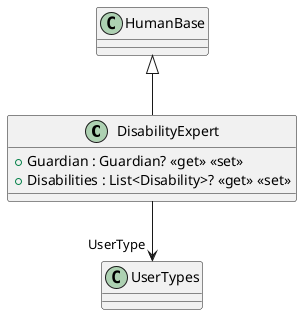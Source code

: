 @startuml
class DisabilityExpert {
    + Guardian : Guardian? <<get>> <<set>>
    + Disabilities : List<Disability>? <<get>> <<set>>
}
HumanBase <|-- DisabilityExpert
DisabilityExpert --> "UserType" UserTypes
@enduml
